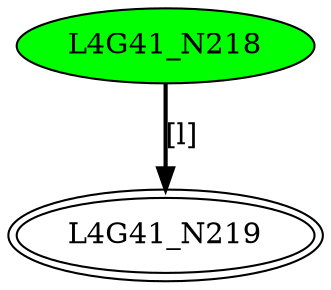 digraph G41{
"L4G41_N218" [style=filled,fillcolor=green];
"L4G41_N219" [peripheries=2];
"L4G41_N218"->"L4G41_N219" [style = bold, label = "[l]"];
}

